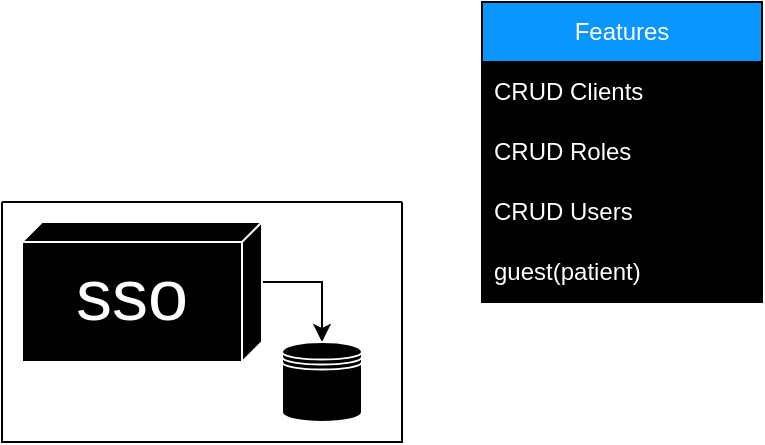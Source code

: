 <mxfile version="21.7.0" type="github">
  <diagram name="Page-1" id="ioYPfJV-sjJExoSzLBih">
    <mxGraphModel dx="1434" dy="798" grid="1" gridSize="10" guides="1" tooltips="1" connect="1" arrows="1" fold="1" page="1" pageScale="1" pageWidth="827" pageHeight="1169" math="0" shadow="0">
      <root>
        <mxCell id="0" />
        <mxCell id="1" parent="0" />
        <mxCell id="71F8svFakzDzCP3hwvKZ-1" value="" style="swimlane;startSize=0;" vertex="1" parent="1">
          <mxGeometry x="30" y="120" width="200" height="120" as="geometry" />
        </mxCell>
        <mxCell id="71F8svFakzDzCP3hwvKZ-2" style="edgeStyle=orthogonalEdgeStyle;rounded=0;orthogonalLoop=1;jettySize=auto;html=1;exitX=0;exitY=0;exitDx=30;exitDy=0;exitPerimeter=0;entryX=0.5;entryY=0;entryDx=0;entryDy=0;" edge="1" parent="71F8svFakzDzCP3hwvKZ-1" source="71F8svFakzDzCP3hwvKZ-3" target="71F8svFakzDzCP3hwvKZ-4">
          <mxGeometry relative="1" as="geometry" />
        </mxCell>
        <mxCell id="71F8svFakzDzCP3hwvKZ-3" value="&lt;font style=&quot;font-size: 36px;&quot; color=&quot;#ffffff&quot;&gt;sso&lt;/font&gt;" style="verticalAlign=top;align=center;spacingTop=8;spacingLeft=2;spacingRight=12;shape=cube;size=10;direction=south;fontStyle=4;html=1;whiteSpace=wrap;fillColor=#000000;strokeColor=#FFFFFF;" vertex="1" parent="71F8svFakzDzCP3hwvKZ-1">
          <mxGeometry x="10" y="10" width="120" height="70" as="geometry" />
        </mxCell>
        <mxCell id="71F8svFakzDzCP3hwvKZ-4" value="" style="shape=datastore;whiteSpace=wrap;html=1;strokeColor=#FFFFFF;fillColor=#000000;" vertex="1" parent="71F8svFakzDzCP3hwvKZ-1">
          <mxGeometry x="140" y="70" width="40" height="40" as="geometry" />
        </mxCell>
        <mxCell id="71F8svFakzDzCP3hwvKZ-5" value="&lt;font color=&quot;#ffffff&quot;&gt;Features&lt;/font&gt;" style="swimlane;fontStyle=0;childLayout=stackLayout;horizontal=1;startSize=30;horizontalStack=0;resizeParent=1;resizeParentMax=0;resizeLast=0;collapsible=1;marginBottom=0;whiteSpace=wrap;html=1;fillColor=#0A95FF;strokeColor=#000000;" vertex="1" parent="1">
          <mxGeometry x="270" y="20" width="140" height="150" as="geometry" />
        </mxCell>
        <mxCell id="71F8svFakzDzCP3hwvKZ-6" value="&lt;font color=&quot;#ffffff&quot;&gt;CRUD Clients&lt;/font&gt;" style="text;strokeColor=none;fillColor=#000000;align=left;verticalAlign=middle;spacingLeft=4;spacingRight=4;overflow=hidden;points=[[0,0.5],[1,0.5]];portConstraint=eastwest;rotatable=0;whiteSpace=wrap;html=1;" vertex="1" parent="71F8svFakzDzCP3hwvKZ-5">
          <mxGeometry y="30" width="140" height="30" as="geometry" />
        </mxCell>
        <mxCell id="71F8svFakzDzCP3hwvKZ-7" value="&lt;font color=&quot;#ffffff&quot;&gt;CRUD Roles&lt;/font&gt;" style="text;strokeColor=none;fillColor=#000000;align=left;verticalAlign=middle;spacingLeft=4;spacingRight=4;overflow=hidden;points=[[0,0.5],[1,0.5]];portConstraint=eastwest;rotatable=0;whiteSpace=wrap;html=1;" vertex="1" parent="71F8svFakzDzCP3hwvKZ-5">
          <mxGeometry y="60" width="140" height="30" as="geometry" />
        </mxCell>
        <mxCell id="71F8svFakzDzCP3hwvKZ-8" value="&lt;font color=&quot;#ffffff&quot;&gt;CRUD Users&lt;/font&gt;" style="text;strokeColor=none;fillColor=#000000;align=left;verticalAlign=middle;spacingLeft=4;spacingRight=4;overflow=hidden;points=[[0,0.5],[1,0.5]];portConstraint=eastwest;rotatable=0;whiteSpace=wrap;html=1;" vertex="1" parent="71F8svFakzDzCP3hwvKZ-5">
          <mxGeometry y="90" width="140" height="30" as="geometry" />
        </mxCell>
        <mxCell id="71F8svFakzDzCP3hwvKZ-9" value="&lt;font color=&quot;#ffffff&quot;&gt;guest(patient)&lt;/font&gt;" style="text;strokeColor=none;fillColor=#000000;align=left;verticalAlign=middle;spacingLeft=4;spacingRight=4;overflow=hidden;points=[[0,0.5],[1,0.5]];portConstraint=eastwest;rotatable=0;whiteSpace=wrap;html=1;" vertex="1" parent="71F8svFakzDzCP3hwvKZ-5">
          <mxGeometry y="120" width="140" height="30" as="geometry" />
        </mxCell>
      </root>
    </mxGraphModel>
  </diagram>
</mxfile>
